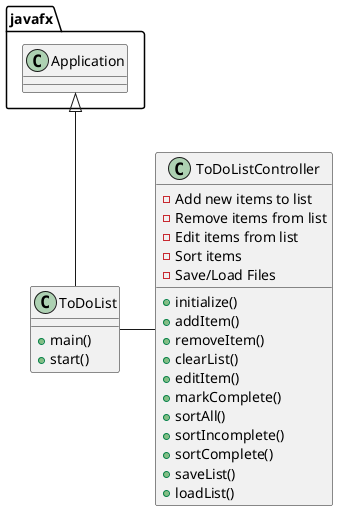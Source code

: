 @startuml
'https://plantuml.com/class-diagram

class ToDoList {
    + main()
    + start()
}

class ToDoListController {
    - Add new items to list
    - Remove items from list
    - Edit items from list
    - Sort items
    - Save/Load Files

    + initialize()
    + addItem()
    + removeItem()
    + clearList()
    + editItem()
    + markComplete()
    + sortAll()
    + sortIncomplete()
    + sortComplete()
    + saveList()
    + loadList()
}


javafx.Application  <|-- ToDoList
ToDoList - ToDoListController

@enduml